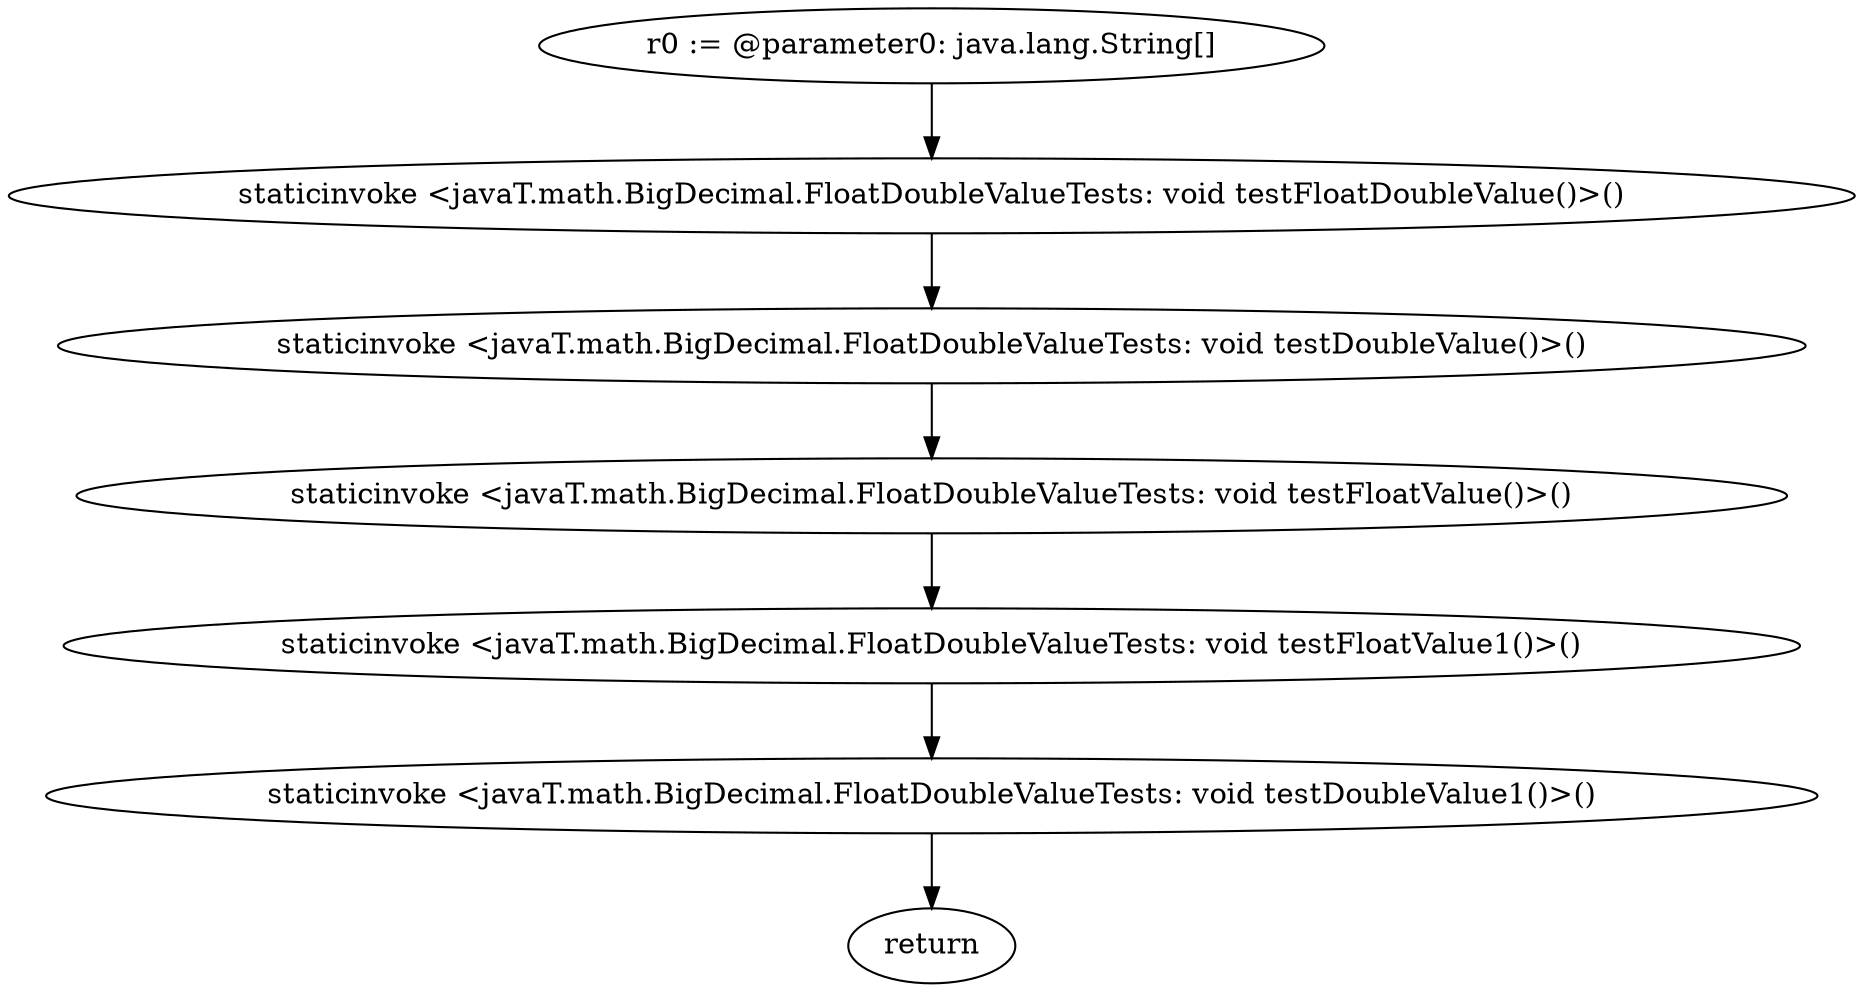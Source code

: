 digraph "unitGraph" {
    "r0 := @parameter0: java.lang.String[]"
    "staticinvoke <javaT.math.BigDecimal.FloatDoubleValueTests: void testFloatDoubleValue()>()"
    "staticinvoke <javaT.math.BigDecimal.FloatDoubleValueTests: void testDoubleValue()>()"
    "staticinvoke <javaT.math.BigDecimal.FloatDoubleValueTests: void testFloatValue()>()"
    "staticinvoke <javaT.math.BigDecimal.FloatDoubleValueTests: void testFloatValue1()>()"
    "staticinvoke <javaT.math.BigDecimal.FloatDoubleValueTests: void testDoubleValue1()>()"
    "return"
    "r0 := @parameter0: java.lang.String[]"->"staticinvoke <javaT.math.BigDecimal.FloatDoubleValueTests: void testFloatDoubleValue()>()";
    "staticinvoke <javaT.math.BigDecimal.FloatDoubleValueTests: void testFloatDoubleValue()>()"->"staticinvoke <javaT.math.BigDecimal.FloatDoubleValueTests: void testDoubleValue()>()";
    "staticinvoke <javaT.math.BigDecimal.FloatDoubleValueTests: void testDoubleValue()>()"->"staticinvoke <javaT.math.BigDecimal.FloatDoubleValueTests: void testFloatValue()>()";
    "staticinvoke <javaT.math.BigDecimal.FloatDoubleValueTests: void testFloatValue()>()"->"staticinvoke <javaT.math.BigDecimal.FloatDoubleValueTests: void testFloatValue1()>()";
    "staticinvoke <javaT.math.BigDecimal.FloatDoubleValueTests: void testFloatValue1()>()"->"staticinvoke <javaT.math.BigDecimal.FloatDoubleValueTests: void testDoubleValue1()>()";
    "staticinvoke <javaT.math.BigDecimal.FloatDoubleValueTests: void testDoubleValue1()>()"->"return";
}
